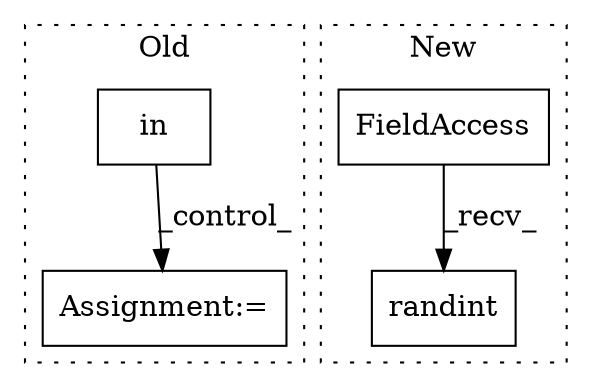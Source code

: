 digraph G {
subgraph cluster0 {
1 [label="in" a="105" s="3218" l="34" shape="box"];
4 [label="Assignment:=" a="7" s="3505" l="1" shape="box"];
label = "Old";
style="dotted";
}
subgraph cluster1 {
2 [label="randint" a="32" s="3233,3245" l="8,1" shape="box"];
3 [label="FieldAccess" a="22" s="3220" l="5" shape="box"];
label = "New";
style="dotted";
}
1 -> 4 [label="_control_"];
3 -> 2 [label="_recv_"];
}